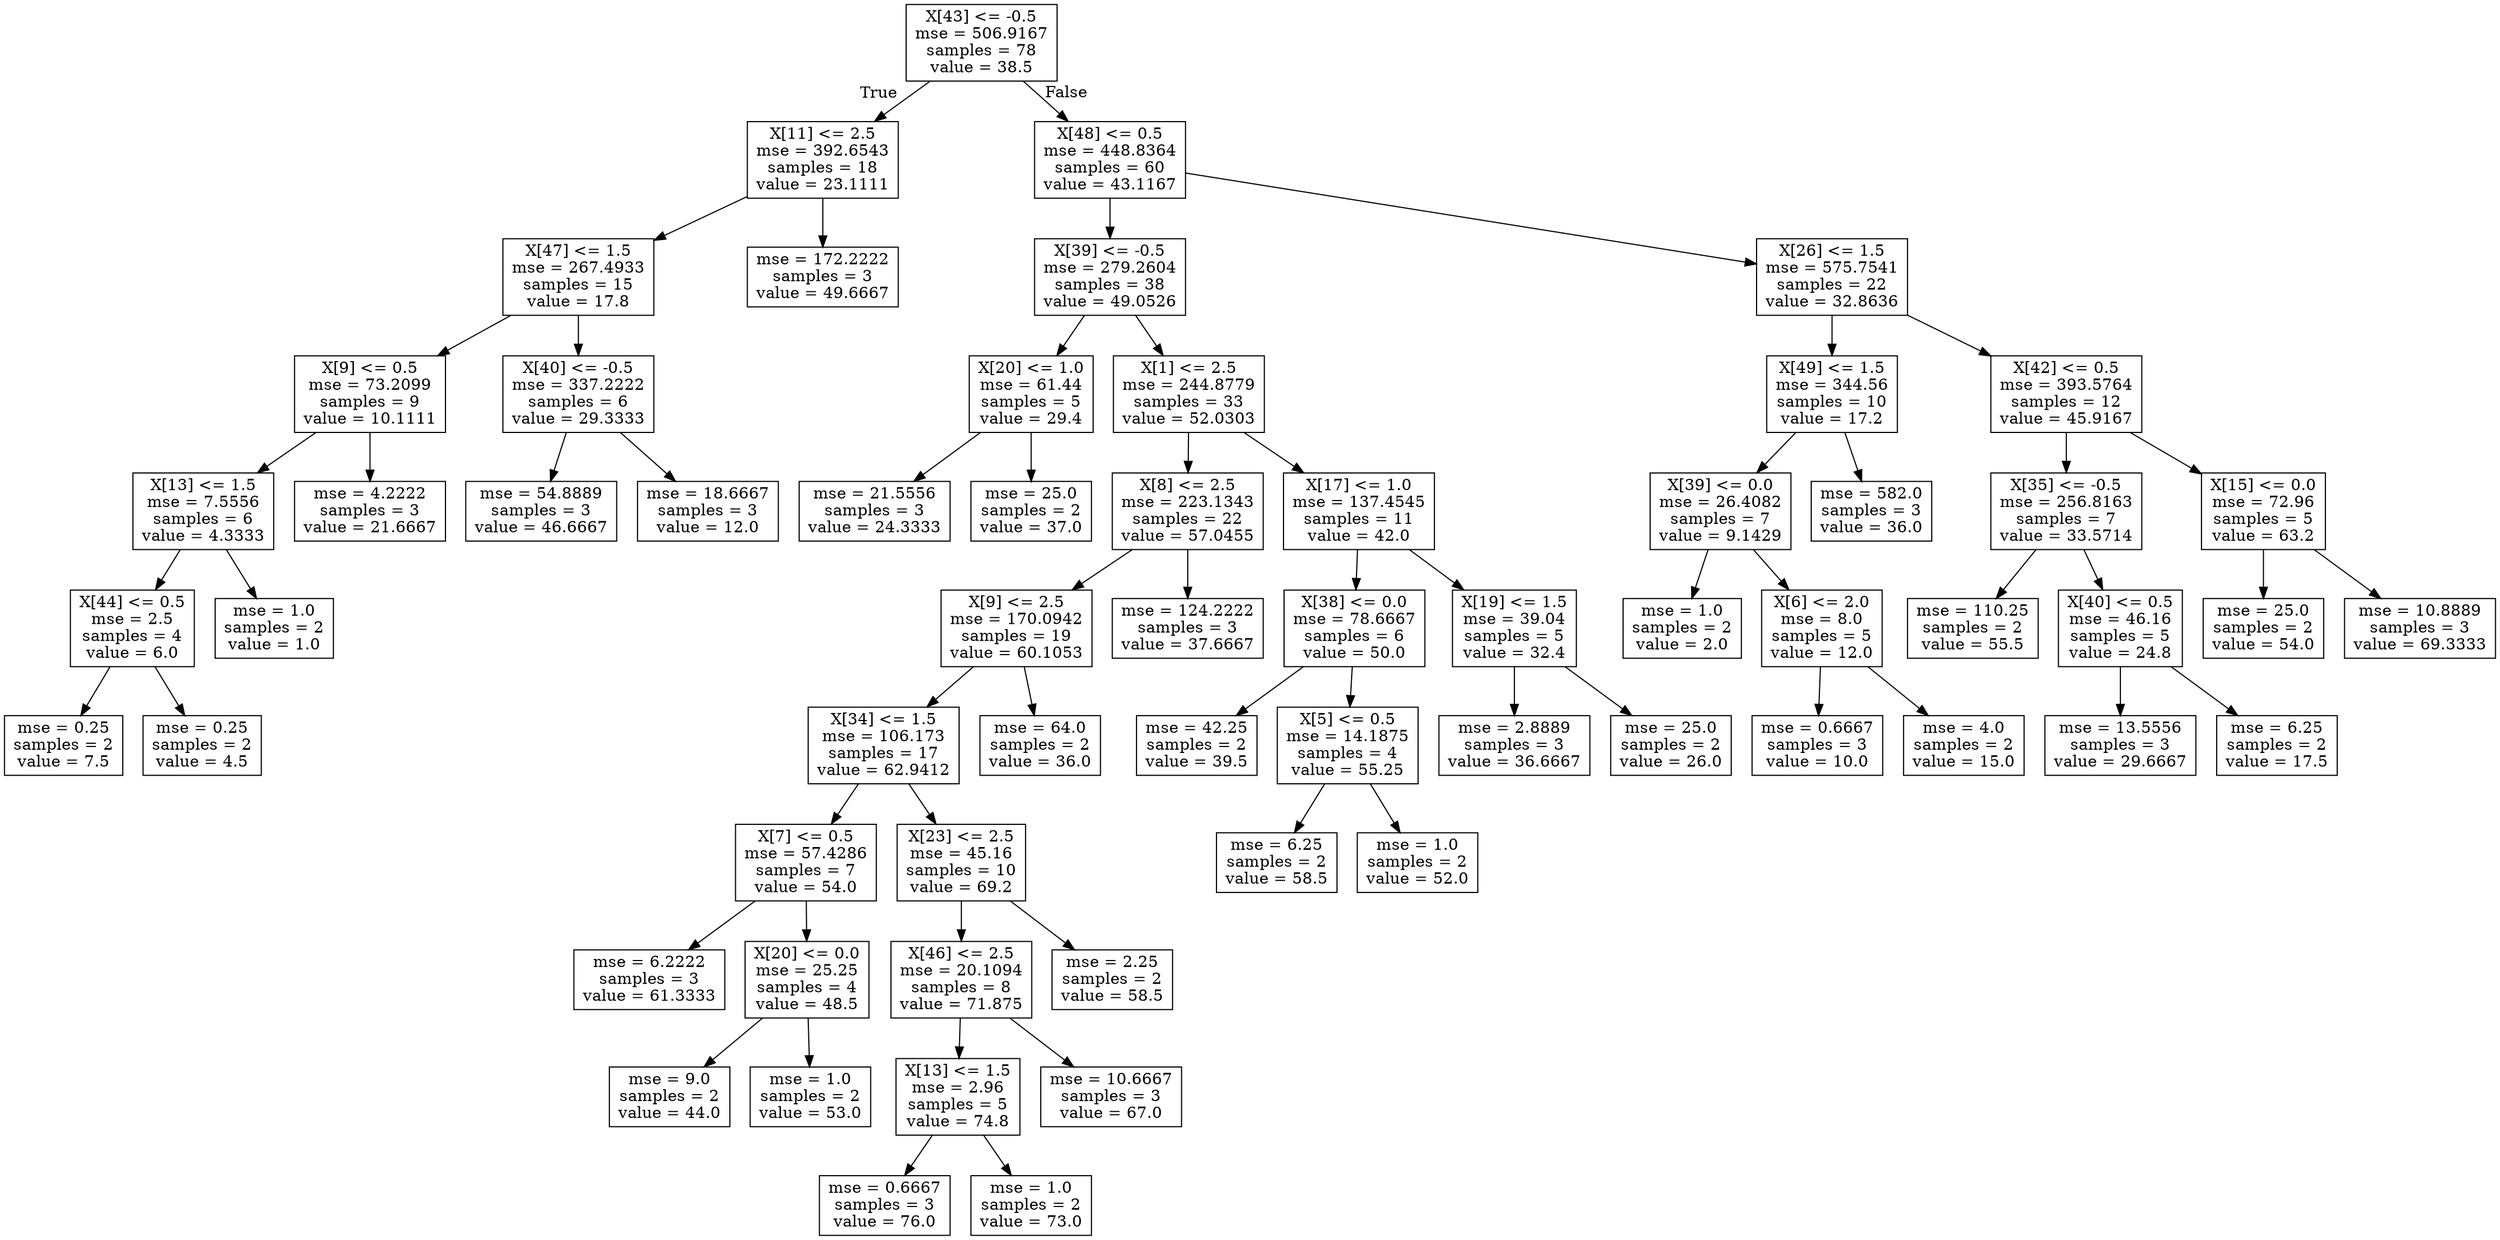digraph Tree {
node [shape=box] ;
0 [label="X[43] <= -0.5\nmse = 506.9167\nsamples = 78\nvalue = 38.5"] ;
1 [label="X[11] <= 2.5\nmse = 392.6543\nsamples = 18\nvalue = 23.1111"] ;
0 -> 1 [labeldistance=2.5, labelangle=45, headlabel="True"] ;
2 [label="X[47] <= 1.5\nmse = 267.4933\nsamples = 15\nvalue = 17.8"] ;
1 -> 2 ;
3 [label="X[9] <= 0.5\nmse = 73.2099\nsamples = 9\nvalue = 10.1111"] ;
2 -> 3 ;
4 [label="X[13] <= 1.5\nmse = 7.5556\nsamples = 6\nvalue = 4.3333"] ;
3 -> 4 ;
5 [label="X[44] <= 0.5\nmse = 2.5\nsamples = 4\nvalue = 6.0"] ;
4 -> 5 ;
6 [label="mse = 0.25\nsamples = 2\nvalue = 7.5"] ;
5 -> 6 ;
7 [label="mse = 0.25\nsamples = 2\nvalue = 4.5"] ;
5 -> 7 ;
8 [label="mse = 1.0\nsamples = 2\nvalue = 1.0"] ;
4 -> 8 ;
9 [label="mse = 4.2222\nsamples = 3\nvalue = 21.6667"] ;
3 -> 9 ;
10 [label="X[40] <= -0.5\nmse = 337.2222\nsamples = 6\nvalue = 29.3333"] ;
2 -> 10 ;
11 [label="mse = 54.8889\nsamples = 3\nvalue = 46.6667"] ;
10 -> 11 ;
12 [label="mse = 18.6667\nsamples = 3\nvalue = 12.0"] ;
10 -> 12 ;
13 [label="mse = 172.2222\nsamples = 3\nvalue = 49.6667"] ;
1 -> 13 ;
14 [label="X[48] <= 0.5\nmse = 448.8364\nsamples = 60\nvalue = 43.1167"] ;
0 -> 14 [labeldistance=2.5, labelangle=-45, headlabel="False"] ;
15 [label="X[39] <= -0.5\nmse = 279.2604\nsamples = 38\nvalue = 49.0526"] ;
14 -> 15 ;
16 [label="X[20] <= 1.0\nmse = 61.44\nsamples = 5\nvalue = 29.4"] ;
15 -> 16 ;
17 [label="mse = 21.5556\nsamples = 3\nvalue = 24.3333"] ;
16 -> 17 ;
18 [label="mse = 25.0\nsamples = 2\nvalue = 37.0"] ;
16 -> 18 ;
19 [label="X[1] <= 2.5\nmse = 244.8779\nsamples = 33\nvalue = 52.0303"] ;
15 -> 19 ;
20 [label="X[8] <= 2.5\nmse = 223.1343\nsamples = 22\nvalue = 57.0455"] ;
19 -> 20 ;
21 [label="X[9] <= 2.5\nmse = 170.0942\nsamples = 19\nvalue = 60.1053"] ;
20 -> 21 ;
22 [label="X[34] <= 1.5\nmse = 106.173\nsamples = 17\nvalue = 62.9412"] ;
21 -> 22 ;
23 [label="X[7] <= 0.5\nmse = 57.4286\nsamples = 7\nvalue = 54.0"] ;
22 -> 23 ;
24 [label="mse = 6.2222\nsamples = 3\nvalue = 61.3333"] ;
23 -> 24 ;
25 [label="X[20] <= 0.0\nmse = 25.25\nsamples = 4\nvalue = 48.5"] ;
23 -> 25 ;
26 [label="mse = 9.0\nsamples = 2\nvalue = 44.0"] ;
25 -> 26 ;
27 [label="mse = 1.0\nsamples = 2\nvalue = 53.0"] ;
25 -> 27 ;
28 [label="X[23] <= 2.5\nmse = 45.16\nsamples = 10\nvalue = 69.2"] ;
22 -> 28 ;
29 [label="X[46] <= 2.5\nmse = 20.1094\nsamples = 8\nvalue = 71.875"] ;
28 -> 29 ;
30 [label="X[13] <= 1.5\nmse = 2.96\nsamples = 5\nvalue = 74.8"] ;
29 -> 30 ;
31 [label="mse = 0.6667\nsamples = 3\nvalue = 76.0"] ;
30 -> 31 ;
32 [label="mse = 1.0\nsamples = 2\nvalue = 73.0"] ;
30 -> 32 ;
33 [label="mse = 10.6667\nsamples = 3\nvalue = 67.0"] ;
29 -> 33 ;
34 [label="mse = 2.25\nsamples = 2\nvalue = 58.5"] ;
28 -> 34 ;
35 [label="mse = 64.0\nsamples = 2\nvalue = 36.0"] ;
21 -> 35 ;
36 [label="mse = 124.2222\nsamples = 3\nvalue = 37.6667"] ;
20 -> 36 ;
37 [label="X[17] <= 1.0\nmse = 137.4545\nsamples = 11\nvalue = 42.0"] ;
19 -> 37 ;
38 [label="X[38] <= 0.0\nmse = 78.6667\nsamples = 6\nvalue = 50.0"] ;
37 -> 38 ;
39 [label="mse = 42.25\nsamples = 2\nvalue = 39.5"] ;
38 -> 39 ;
40 [label="X[5] <= 0.5\nmse = 14.1875\nsamples = 4\nvalue = 55.25"] ;
38 -> 40 ;
41 [label="mse = 6.25\nsamples = 2\nvalue = 58.5"] ;
40 -> 41 ;
42 [label="mse = 1.0\nsamples = 2\nvalue = 52.0"] ;
40 -> 42 ;
43 [label="X[19] <= 1.5\nmse = 39.04\nsamples = 5\nvalue = 32.4"] ;
37 -> 43 ;
44 [label="mse = 2.8889\nsamples = 3\nvalue = 36.6667"] ;
43 -> 44 ;
45 [label="mse = 25.0\nsamples = 2\nvalue = 26.0"] ;
43 -> 45 ;
46 [label="X[26] <= 1.5\nmse = 575.7541\nsamples = 22\nvalue = 32.8636"] ;
14 -> 46 ;
47 [label="X[49] <= 1.5\nmse = 344.56\nsamples = 10\nvalue = 17.2"] ;
46 -> 47 ;
48 [label="X[39] <= 0.0\nmse = 26.4082\nsamples = 7\nvalue = 9.1429"] ;
47 -> 48 ;
49 [label="mse = 1.0\nsamples = 2\nvalue = 2.0"] ;
48 -> 49 ;
50 [label="X[6] <= 2.0\nmse = 8.0\nsamples = 5\nvalue = 12.0"] ;
48 -> 50 ;
51 [label="mse = 0.6667\nsamples = 3\nvalue = 10.0"] ;
50 -> 51 ;
52 [label="mse = 4.0\nsamples = 2\nvalue = 15.0"] ;
50 -> 52 ;
53 [label="mse = 582.0\nsamples = 3\nvalue = 36.0"] ;
47 -> 53 ;
54 [label="X[42] <= 0.5\nmse = 393.5764\nsamples = 12\nvalue = 45.9167"] ;
46 -> 54 ;
55 [label="X[35] <= -0.5\nmse = 256.8163\nsamples = 7\nvalue = 33.5714"] ;
54 -> 55 ;
56 [label="mse = 110.25\nsamples = 2\nvalue = 55.5"] ;
55 -> 56 ;
57 [label="X[40] <= 0.5\nmse = 46.16\nsamples = 5\nvalue = 24.8"] ;
55 -> 57 ;
58 [label="mse = 13.5556\nsamples = 3\nvalue = 29.6667"] ;
57 -> 58 ;
59 [label="mse = 6.25\nsamples = 2\nvalue = 17.5"] ;
57 -> 59 ;
60 [label="X[15] <= 0.0\nmse = 72.96\nsamples = 5\nvalue = 63.2"] ;
54 -> 60 ;
61 [label="mse = 25.0\nsamples = 2\nvalue = 54.0"] ;
60 -> 61 ;
62 [label="mse = 10.8889\nsamples = 3\nvalue = 69.3333"] ;
60 -> 62 ;
}